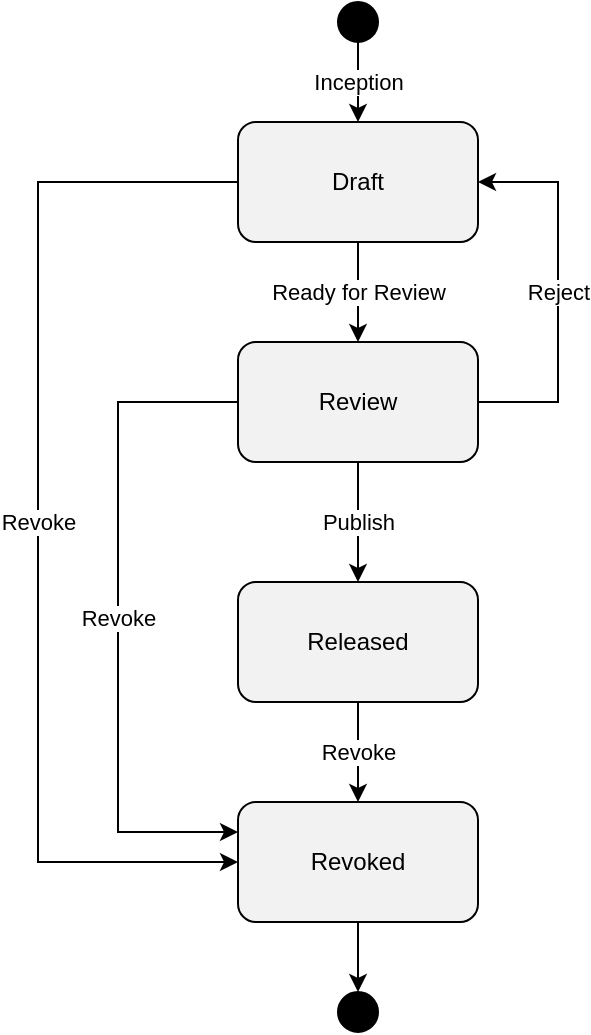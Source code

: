 <mxfile version="24.7.17">
  <diagram id="C5RBs43oDa-KdzZeNtuy" name="Page-1">
    <mxGraphModel dx="1098" dy="892" grid="1" gridSize="10" guides="1" tooltips="1" connect="1" arrows="1" fold="1" page="1" pageScale="1" pageWidth="827" pageHeight="1169" math="0" shadow="0">
      <root>
        <mxCell id="WIyWlLk6GJQsqaUBKTNV-0" />
        <mxCell id="WIyWlLk6GJQsqaUBKTNV-1" parent="WIyWlLk6GJQsqaUBKTNV-0" />
        <mxCell id="uWFnRxjqdzZ9ePPVY4zc-0" value="" style="ellipse;whiteSpace=wrap;html=1;aspect=fixed;fillColor=#000000;" parent="WIyWlLk6GJQsqaUBKTNV-1" vertex="1">
          <mxGeometry x="270" y="70" width="20" height="20" as="geometry" />
        </mxCell>
        <mxCell id="uWFnRxjqdzZ9ePPVY4zc-2" value="Inception" style="endArrow=classic;html=1;rounded=0;exitX=0.5;exitY=1;exitDx=0;exitDy=0;entryX=0.5;entryY=0;entryDx=0;entryDy=0;" parent="WIyWlLk6GJQsqaUBKTNV-1" source="uWFnRxjqdzZ9ePPVY4zc-0" target="uWFnRxjqdzZ9ePPVY4zc-3" edge="1">
          <mxGeometry width="50" height="50" relative="1" as="geometry">
            <mxPoint x="510" y="470" as="sourcePoint" />
            <mxPoint x="280" y="140" as="targetPoint" />
          </mxGeometry>
        </mxCell>
        <mxCell id="uWFnRxjqdzZ9ePPVY4zc-6" value="Ready for Review" style="edgeStyle=orthogonalEdgeStyle;rounded=0;orthogonalLoop=1;jettySize=auto;html=1;" parent="WIyWlLk6GJQsqaUBKTNV-1" source="uWFnRxjqdzZ9ePPVY4zc-3" target="uWFnRxjqdzZ9ePPVY4zc-5" edge="1">
          <mxGeometry relative="1" as="geometry" />
        </mxCell>
        <mxCell id="uWFnRxjqdzZ9ePPVY4zc-3" value="Draft" style="whiteSpace=wrap;html=1;fillColor=#F2F2F2;rounded=1;" parent="WIyWlLk6GJQsqaUBKTNV-1" vertex="1">
          <mxGeometry x="220" y="130" width="120" height="60" as="geometry" />
        </mxCell>
        <mxCell id="uWFnRxjqdzZ9ePPVY4zc-8" value="Publish" style="edgeStyle=orthogonalEdgeStyle;rounded=0;orthogonalLoop=1;jettySize=auto;html=1;" parent="WIyWlLk6GJQsqaUBKTNV-1" source="uWFnRxjqdzZ9ePPVY4zc-5" target="uWFnRxjqdzZ9ePPVY4zc-7" edge="1">
          <mxGeometry relative="1" as="geometry" />
        </mxCell>
        <mxCell id="uWFnRxjqdzZ9ePPVY4zc-5" value="Review" style="whiteSpace=wrap;html=1;fillColor=#F2F2F2;rounded=1;" parent="WIyWlLk6GJQsqaUBKTNV-1" vertex="1">
          <mxGeometry x="220" y="240" width="120" height="60" as="geometry" />
        </mxCell>
        <mxCell id="uWFnRxjqdzZ9ePPVY4zc-10" value="Revoke" style="edgeStyle=orthogonalEdgeStyle;rounded=0;orthogonalLoop=1;jettySize=auto;html=1;" parent="WIyWlLk6GJQsqaUBKTNV-1" source="uWFnRxjqdzZ9ePPVY4zc-7" target="uWFnRxjqdzZ9ePPVY4zc-9" edge="1">
          <mxGeometry relative="1" as="geometry" />
        </mxCell>
        <mxCell id="uWFnRxjqdzZ9ePPVY4zc-7" value="Released" style="whiteSpace=wrap;html=1;fillColor=#F2F2F2;rounded=1;" parent="WIyWlLk6GJQsqaUBKTNV-1" vertex="1">
          <mxGeometry x="220" y="360" width="120" height="60" as="geometry" />
        </mxCell>
        <mxCell id="uWFnRxjqdzZ9ePPVY4zc-12" value="" style="edgeStyle=orthogonalEdgeStyle;rounded=0;orthogonalLoop=1;jettySize=auto;html=1;entryX=0.5;entryY=0;entryDx=0;entryDy=0;" parent="WIyWlLk6GJQsqaUBKTNV-1" source="uWFnRxjqdzZ9ePPVY4zc-9" target="uWFnRxjqdzZ9ePPVY4zc-13" edge="1">
          <mxGeometry relative="1" as="geometry">
            <mxPoint x="280" y="570" as="targetPoint" />
          </mxGeometry>
        </mxCell>
        <mxCell id="uWFnRxjqdzZ9ePPVY4zc-9" value="Revoked" style="whiteSpace=wrap;html=1;fillColor=#F2F2F2;rounded=1;" parent="WIyWlLk6GJQsqaUBKTNV-1" vertex="1">
          <mxGeometry x="220" y="470" width="120" height="60" as="geometry" />
        </mxCell>
        <mxCell id="uWFnRxjqdzZ9ePPVY4zc-13" value="" style="ellipse;whiteSpace=wrap;html=1;aspect=fixed;fillColor=#000000;" parent="WIyWlLk6GJQsqaUBKTNV-1" vertex="1">
          <mxGeometry x="270" y="565" width="20" height="20" as="geometry" />
        </mxCell>
        <mxCell id="uWFnRxjqdzZ9ePPVY4zc-17" value="Reject" style="endArrow=classic;html=1;rounded=0;exitX=1;exitY=0.5;exitDx=0;exitDy=0;entryX=1;entryY=0.5;entryDx=0;entryDy=0;" parent="WIyWlLk6GJQsqaUBKTNV-1" source="uWFnRxjqdzZ9ePPVY4zc-5" target="uWFnRxjqdzZ9ePPVY4zc-3" edge="1">
          <mxGeometry width="50" height="50" relative="1" as="geometry">
            <mxPoint x="270" y="370" as="sourcePoint" />
            <mxPoint x="540" y="270" as="targetPoint" />
            <Array as="points">
              <mxPoint x="380" y="270" />
              <mxPoint x="380" y="160" />
            </Array>
          </mxGeometry>
        </mxCell>
        <mxCell id="uWFnRxjqdzZ9ePPVY4zc-19" value="Revoke" style="endArrow=classic;html=1;rounded=0;exitX=0;exitY=0.5;exitDx=0;exitDy=0;entryX=0;entryY=0.5;entryDx=0;entryDy=0;" parent="WIyWlLk6GJQsqaUBKTNV-1" source="uWFnRxjqdzZ9ePPVY4zc-3" target="uWFnRxjqdzZ9ePPVY4zc-9" edge="1">
          <mxGeometry width="50" height="50" relative="1" as="geometry">
            <mxPoint x="150" y="370" as="sourcePoint" />
            <mxPoint x="200" y="490" as="targetPoint" />
            <Array as="points">
              <mxPoint x="120" y="160" />
              <mxPoint x="120" y="500" />
            </Array>
          </mxGeometry>
        </mxCell>
        <mxCell id="uWFnRxjqdzZ9ePPVY4zc-20" value="Revoke" style="endArrow=classic;html=1;rounded=0;exitX=0;exitY=0.5;exitDx=0;exitDy=0;entryX=0;entryY=0.25;entryDx=0;entryDy=0;" parent="WIyWlLk6GJQsqaUBKTNV-1" source="uWFnRxjqdzZ9ePPVY4zc-5" target="uWFnRxjqdzZ9ePPVY4zc-9" edge="1">
          <mxGeometry width="50" height="50" relative="1" as="geometry">
            <mxPoint x="230" y="170" as="sourcePoint" />
            <mxPoint x="230" y="510" as="targetPoint" />
            <Array as="points">
              <mxPoint x="160" y="270" />
              <mxPoint x="160" y="485" />
            </Array>
          </mxGeometry>
        </mxCell>
      </root>
    </mxGraphModel>
  </diagram>
</mxfile>
